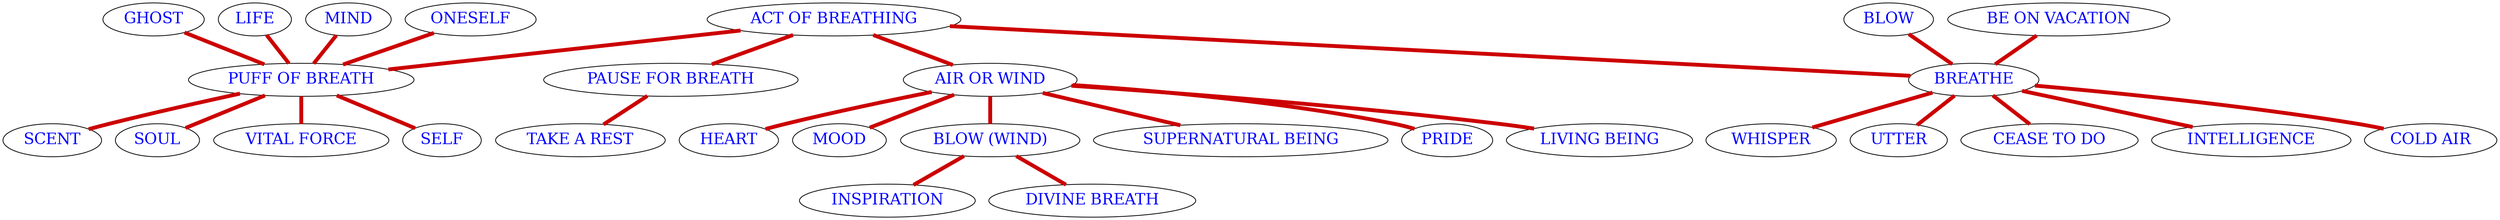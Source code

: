 digraph CausalGraph
{
  splines=true;
  node [fontcolor=blue, fontsize=20];
  "INSPIRATION" [pos="15,5!"];
  "DIVINE BREATH" [pos="15.5,3.2!"];
  "SCENT" [pos="-1,1.4!"];
  "PUFF OF BREATH" [pos="2,2!"];
  "COLD AIR" [pos="6,7!"];
  "AIR OR WIND" [pos="9,3!"];
  "BLOW (WIND)" [pos="12.5,4!"];
  "BLOW" [pos="3,5!"];
  "WHISPER" [pos="3,6!"];
  "UTTER" [pos="3.5,7!"];
  "SUPERNATURAL BEING" [pos="14,2!"];
  "GHOST" [pos="3,0!"];
  "ACT OF BREATHING" [pos="4,3!"];
  "BREATHE" [pos="6,4!"];
  "PAUSE FOR BREATH" [pos="1.5,4!"];
  "TAKE A REST" [pos="0,5!"];
  "BE ON VACATION" [pos="13,7!"];
  "CEASE TO DO" [pos="12,5.5!"];
  "PRIDE" [pos="7.5,0.5!"];
  "SOUL" [pos="4.5,0.7!"];
  "LIFE" [pos="6.7,2.2!"];
  "LIVING BEING" [pos="9,4!"];
  "VITAL FORCE" [pos="6,1.5!"];
  "HEART" [pos="12,0.8!"];
  "MOOD" [pos="10.0,0!"];
  "INTELLIGENCE" [pos="9,6.5!"];
  "MIND" [pos="0,3!"];
  "SELF" [pos="1.2,0!"];
  "ONESELF" [pos="-0.5,0.5!"];
subgraph undirected
{
  edge [dir=none];
  "BREATHE" -> "INTELLIGENCE" [color="#cc0000ff",penwidth="5"];
  "BREATHE" -> "WHISPER" [color="#cc0000ff",penwidth="5"];
  "BREATHE" -> "UTTER" [color="#cc0000ff",penwidth="5"];
  "BREATHE" -> "COLD AIR" [color="#cc0000ff",penwidth="5"];
  "BREATHE" -> "CEASE TO DO" [color="#cc0000ff",penwidth="5"];
  "AIR OR WIND" -> "HEART" [color="#cc0000ff",penwidth="5"];
  "AIR OR WIND" -> "MOOD" [color="#cc0000ff",penwidth="5"];
  "AIR OR WIND" -> "PRIDE" [color="#cc0000ff",penwidth="5"];
  "AIR OR WIND" -> "LIVING BEING" [color="#cc0000ff",penwidth="5"];
  "AIR OR WIND" -> "SUPERNATURAL BEING" [color="#cc0000ff",penwidth="5"];
  "AIR OR WIND" -> "BLOW (WIND)" [color="#cc0000ff",penwidth="5"];
  "PUFF OF BREATH" -> "VITAL FORCE" [color="#cc0000ff",penwidth="5"];
  "PUFF OF BREATH" -> "SOUL" [color="#cc0000ff",penwidth="5"];
  "PUFF OF BREATH" -> "SCENT" [color="#cc0000ff",penwidth="5"];
  "PUFF OF BREATH" -> "SELF" [color="#cc0000ff",penwidth="5"];
  "ACT OF BREATHING" -> "PUFF OF BREATH" [color="#cc0000ff",penwidth="5"];
  "ACT OF BREATHING" -> "BREATHE" [color="#cc0000ff",penwidth="5"];
  "ACT OF BREATHING" -> "AIR OR WIND" [color="#cc0000ff",penwidth="5"];
  "ACT OF BREATHING" -> "PAUSE FOR BREATH" [color="#cc0000ff",penwidth="5"];
  "LIFE" -> "PUFF OF BREATH" [color="#cc0000ff",penwidth="5"];
  "ONESELF" -> "PUFF OF BREATH" [color="#cc0000ff",penwidth="5"];
  "MIND" -> "PUFF OF BREATH" [color="#cc0000ff",penwidth="5"];
  "BLOW" -> "BREATHE" [color="#cc0000ff",penwidth="5"];
  "GHOST" -> "PUFF OF BREATH" [color="#cc0000ff",penwidth="5"];
  "BLOW (WIND)" -> "DIVINE BREATH" [color="#cc0000ff",penwidth="5"];
  "BLOW (WIND)" -> "INSPIRATION" [color="#cc0000ff",penwidth="5"];
  "PAUSE FOR BREATH" -> "TAKE A REST" [color="#cc0000ff",penwidth="5"];
  "BE ON VACATION" -> "BREATHE" [color="#cc0000ff",penwidth="5"];
  }
}
